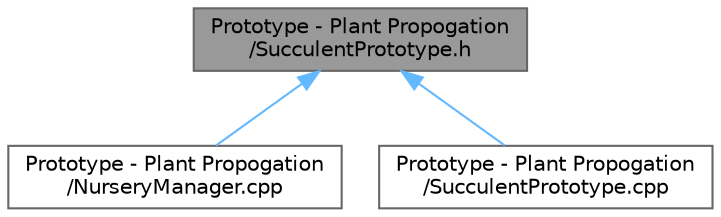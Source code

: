 digraph "Prototype - Plant Propogation/SucculentPrototype.h"
{
 // INTERACTIVE_SVG=YES
 // LATEX_PDF_SIZE
  bgcolor="transparent";
  edge [fontname=Helvetica,fontsize=10,labelfontname=Helvetica,labelfontsize=10];
  node [fontname=Helvetica,fontsize=10,shape=box,height=0.2,width=0.4];
  Node1 [id="Node000001",label="Prototype - Plant Propogation\l/SucculentPrototype.h",height=0.2,width=0.4,color="gray40", fillcolor="grey60", style="filled", fontcolor="black",tooltip="Concrete prototype for cloning succulent plants."];
  Node1 -> Node2 [id="edge1_Node000001_Node000002",dir="back",color="steelblue1",style="solid",tooltip=" "];
  Node2 [id="Node000002",label="Prototype - Plant Propogation\l/NurseryManager.cpp",height=0.2,width=0.4,color="grey40", fillcolor="white", style="filled",URL="$_nursery_manager_8cpp.html",tooltip=" "];
  Node1 -> Node3 [id="edge2_Node000001_Node000003",dir="back",color="steelblue1",style="solid",tooltip=" "];
  Node3 [id="Node000003",label="Prototype - Plant Propogation\l/SucculentPrototype.cpp",height=0.2,width=0.4,color="grey40", fillcolor="white", style="filled",URL="$_succulent_prototype_8cpp.html",tooltip=" "];
}
